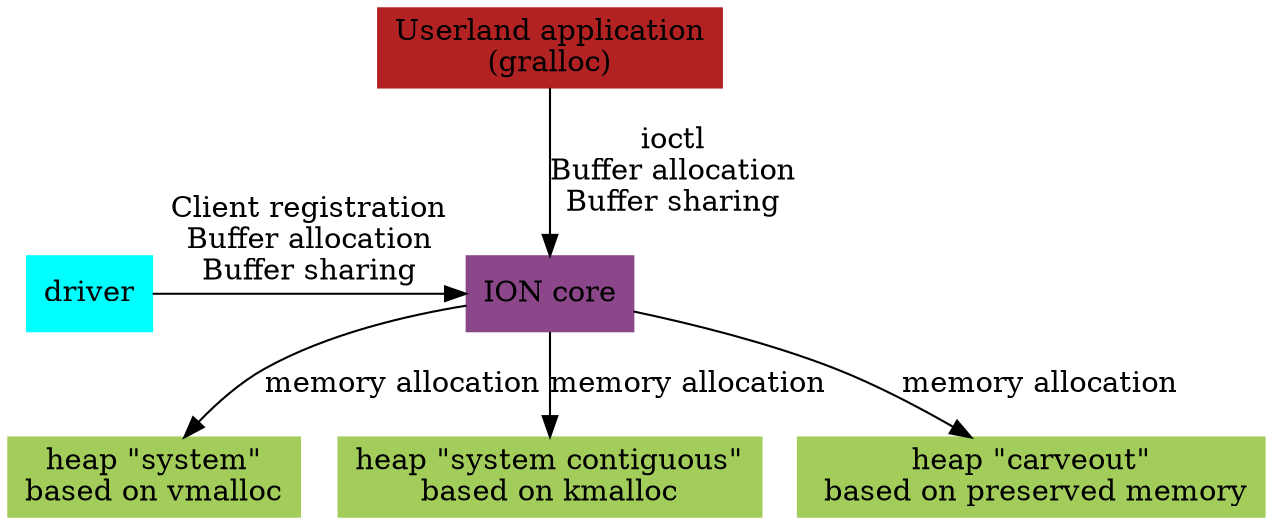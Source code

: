 digraph "ION architecture" {
	"gralloc" [
		label = "Userland application\n(gralloc)"
		shape = box
		style = filled
		color = firebrick
	];
	"core" [ 
		label = "ION core"
		shape = box
		style = filled
		color = orchid4
	];
	"driver" [
		label = "driver"
		shape = box
		style = filled
		color = cyan
	];
	"heapS" [
		label = "heap \"system\"\nbased on vmalloc"
		shape = box
		style = filled
		color = darkolivegreen3
	];
	"heapSC" [
		label = "heap \"system contiguous\"\nbased on kmalloc"
		shape = box
		style = filled
		color = darkolivegreen3
	];
	"heapC" [
		label = "heap \"carveout\"\n based on preserved memory"
		shape = box
		style = filled
		color = darkolivegreen3
	];

	{ rank=same; "gralloc" }
	{ rank=same; "core" "driver" }
	{ rank=same; "heapS" "heapSC" "heapC" }

	"gralloc" -> "core" [label="ioctl\nBuffer allocation\nBuffer sharing"] 
	"driver" -> "core" [label="Client registration\nBuffer allocation\nBuffer sharing"]
	"core" -> "heapS" [label="memory allocation"]
	"core" -> "heapSC" [label="memory allocation"]
	"core" -> "heapC" [label="memory allocation"]
}
